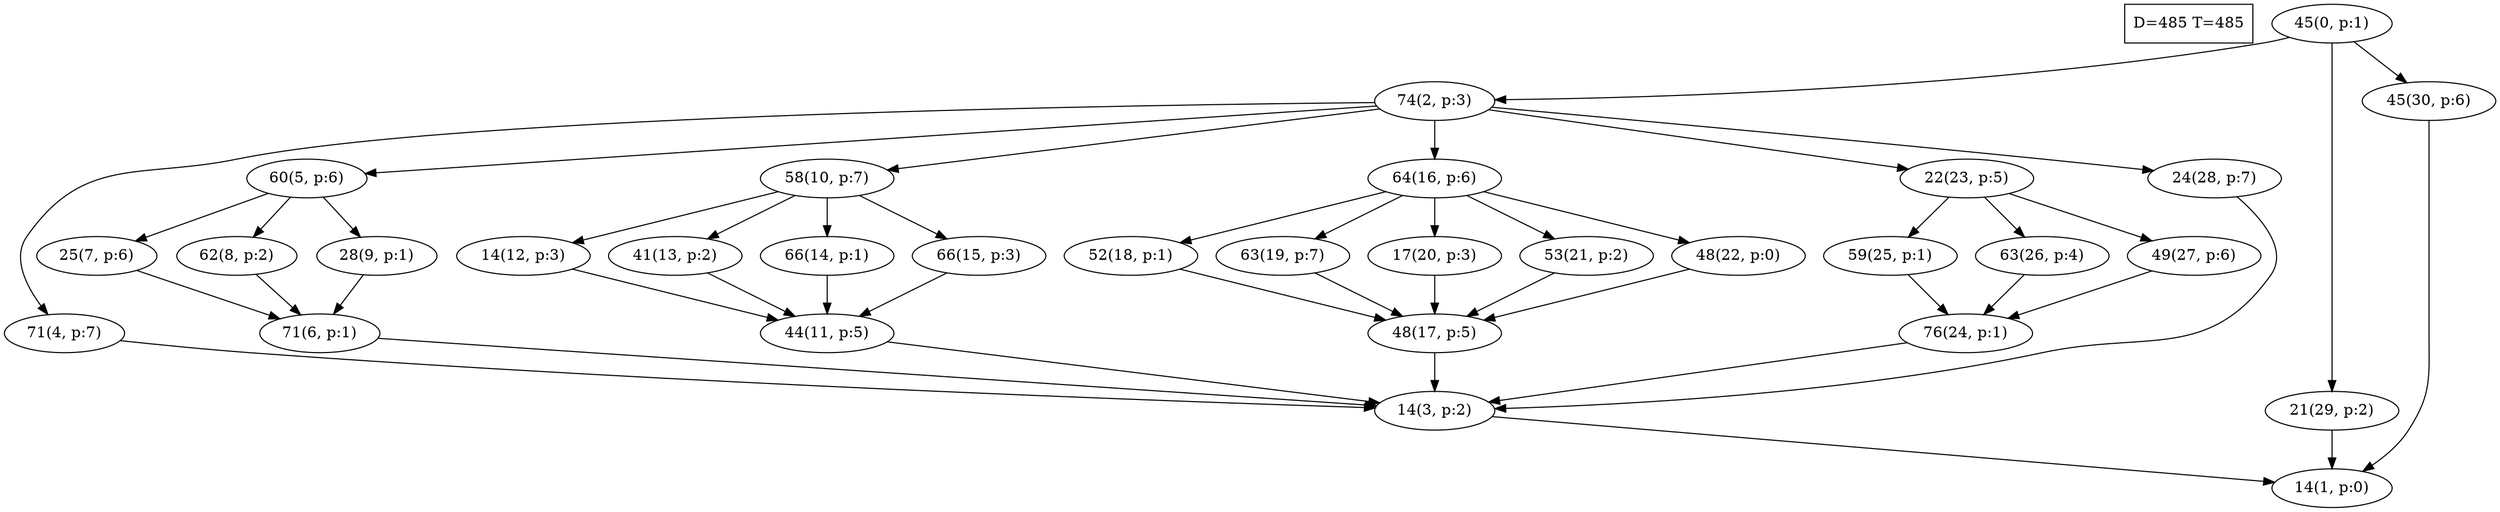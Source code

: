 digraph Task {
i [shape=box, label="D=485 T=485"]; 
0 [label="45(0, p:1)"];
1 [label="14(1, p:0)"];
2 [label="74(2, p:3)"];
3 [label="14(3, p:2)"];
4 [label="71(4, p:7)"];
5 [label="60(5, p:6)"];
6 [label="71(6, p:1)"];
7 [label="25(7, p:6)"];
8 [label="62(8, p:2)"];
9 [label="28(9, p:1)"];
10 [label="58(10, p:7)"];
11 [label="44(11, p:5)"];
12 [label="14(12, p:3)"];
13 [label="41(13, p:2)"];
14 [label="66(14, p:1)"];
15 [label="66(15, p:3)"];
16 [label="64(16, p:6)"];
17 [label="48(17, p:5)"];
18 [label="52(18, p:1)"];
19 [label="63(19, p:7)"];
20 [label="17(20, p:3)"];
21 [label="53(21, p:2)"];
22 [label="48(22, p:0)"];
23 [label="22(23, p:5)"];
24 [label="76(24, p:1)"];
25 [label="59(25, p:1)"];
26 [label="63(26, p:4)"];
27 [label="49(27, p:6)"];
28 [label="24(28, p:7)"];
29 [label="21(29, p:2)"];
30 [label="45(30, p:6)"];
0 -> 2;
0 -> 29;
0 -> 30;
2 -> 4;
2 -> 5;
2 -> 10;
2 -> 16;
2 -> 23;
2 -> 28;
3 -> 1;
4 -> 3;
5 -> 7;
5 -> 8;
5 -> 9;
6 -> 3;
7 -> 6;
8 -> 6;
9 -> 6;
10 -> 12;
10 -> 13;
10 -> 14;
10 -> 15;
11 -> 3;
12 -> 11;
13 -> 11;
14 -> 11;
15 -> 11;
16 -> 18;
16 -> 19;
16 -> 20;
16 -> 21;
16 -> 22;
17 -> 3;
18 -> 17;
19 -> 17;
20 -> 17;
21 -> 17;
22 -> 17;
23 -> 25;
23 -> 26;
23 -> 27;
24 -> 3;
25 -> 24;
26 -> 24;
27 -> 24;
28 -> 3;
29 -> 1;
30 -> 1;
}
